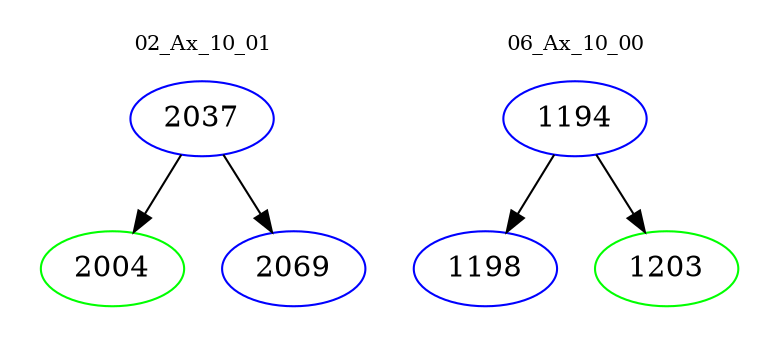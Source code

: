 digraph{
subgraph cluster_0 {
color = white
label = "02_Ax_10_01";
fontsize=10;
T0_2037 [label="2037", color="blue"]
T0_2037 -> T0_2004 [color="black"]
T0_2004 [label="2004", color="green"]
T0_2037 -> T0_2069 [color="black"]
T0_2069 [label="2069", color="blue"]
}
subgraph cluster_1 {
color = white
label = "06_Ax_10_00";
fontsize=10;
T1_1194 [label="1194", color="blue"]
T1_1194 -> T1_1198 [color="black"]
T1_1198 [label="1198", color="blue"]
T1_1194 -> T1_1203 [color="black"]
T1_1203 [label="1203", color="green"]
}
}
